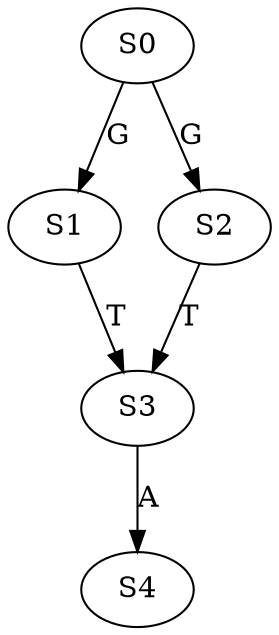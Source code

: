 strict digraph  {
	S0 -> S1 [ label = G ];
	S0 -> S2 [ label = G ];
	S1 -> S3 [ label = T ];
	S2 -> S3 [ label = T ];
	S3 -> S4 [ label = A ];
}
